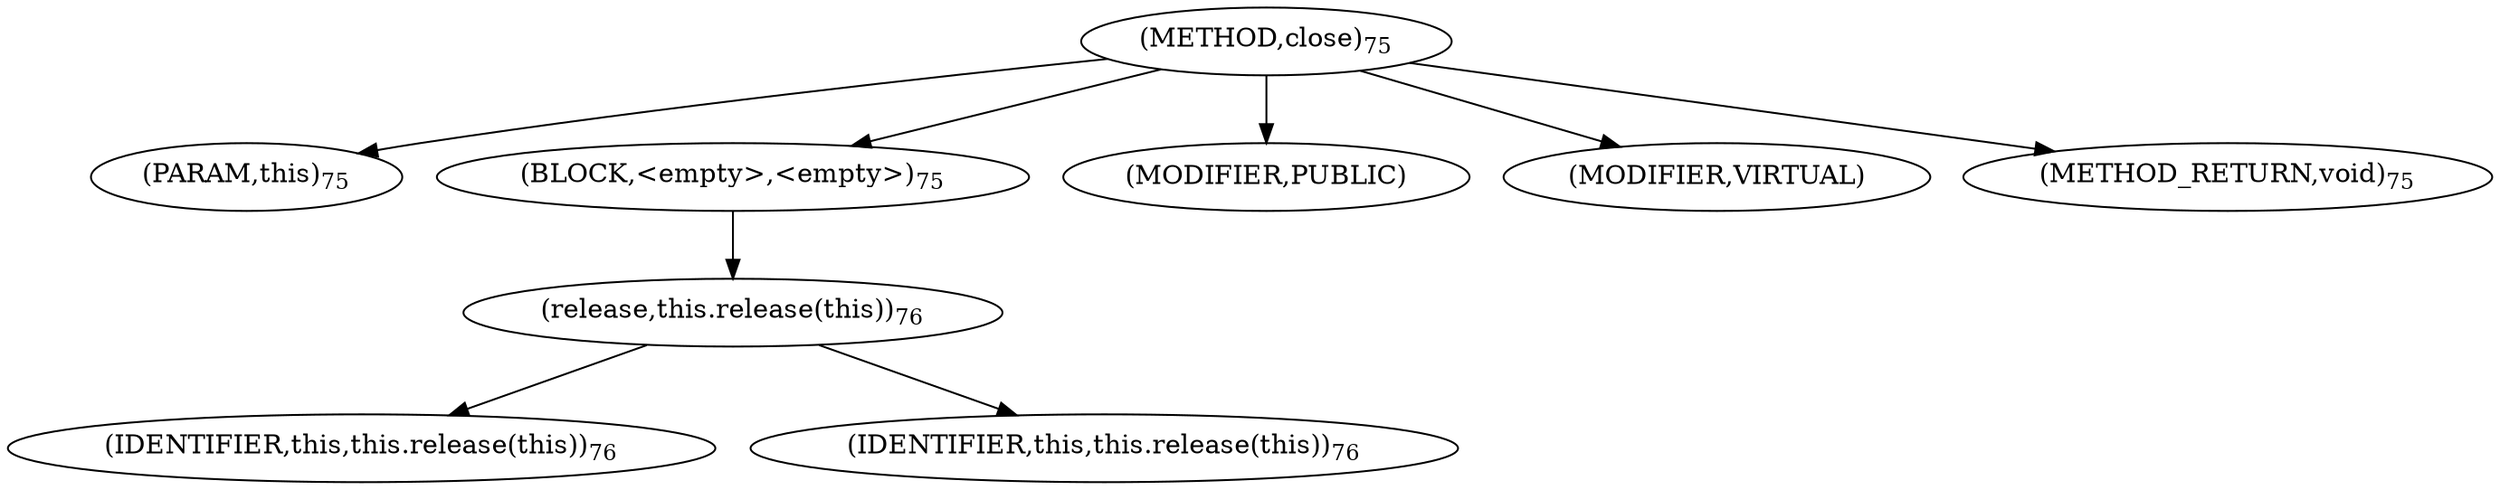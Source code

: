 digraph "close" {  
"145" [label = <(METHOD,close)<SUB>75</SUB>> ]
"18" [label = <(PARAM,this)<SUB>75</SUB>> ]
"146" [label = <(BLOCK,&lt;empty&gt;,&lt;empty&gt;)<SUB>75</SUB>> ]
"147" [label = <(release,this.release(this))<SUB>76</SUB>> ]
"19" [label = <(IDENTIFIER,this,this.release(this))<SUB>76</SUB>> ]
"17" [label = <(IDENTIFIER,this,this.release(this))<SUB>76</SUB>> ]
"148" [label = <(MODIFIER,PUBLIC)> ]
"149" [label = <(MODIFIER,VIRTUAL)> ]
"150" [label = <(METHOD_RETURN,void)<SUB>75</SUB>> ]
  "145" -> "18" 
  "145" -> "146" 
  "145" -> "148" 
  "145" -> "149" 
  "145" -> "150" 
  "146" -> "147" 
  "147" -> "19" 
  "147" -> "17" 
}
